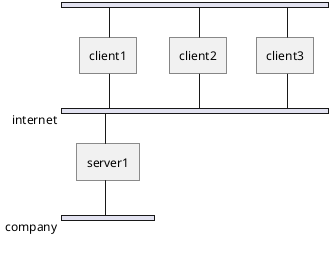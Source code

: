 @startuml
nwdiag {
    network {
        client1
        client2
        client3
    }
    network internet {
        client1
        client2
        client3
        server1
    }
    network company {
        server1
    }

}
@enduml